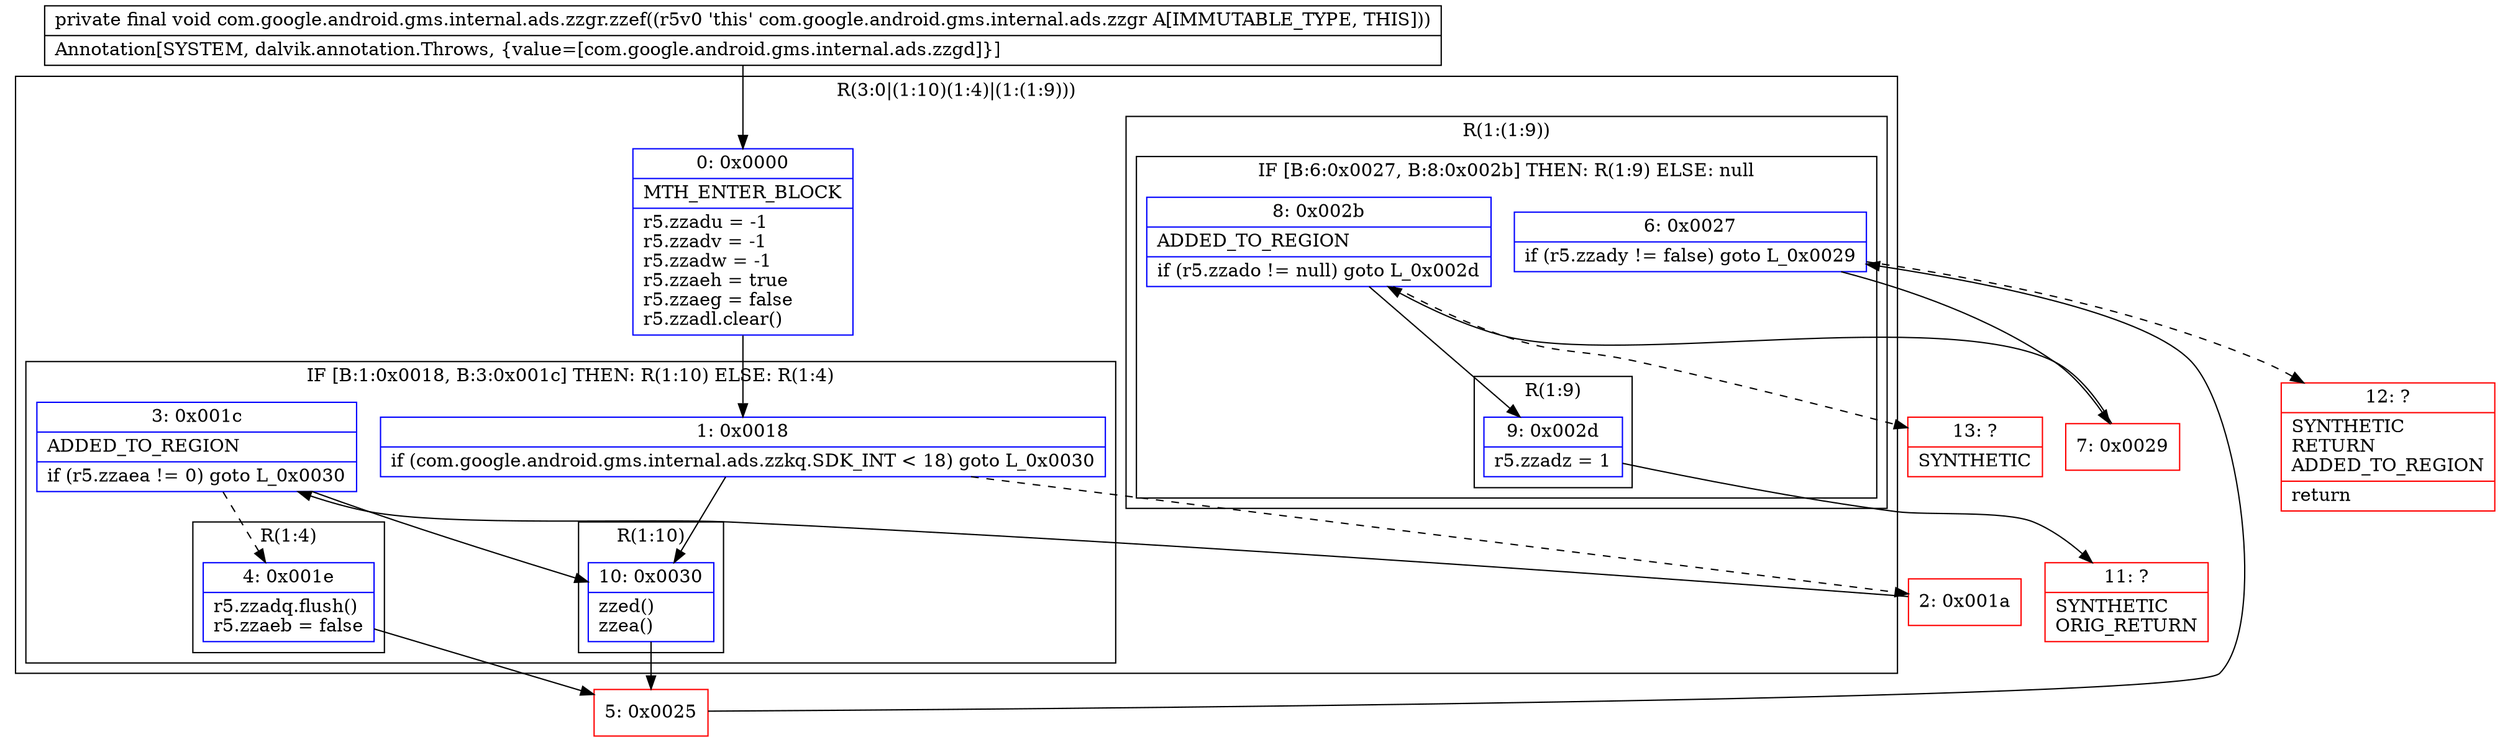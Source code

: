 digraph "CFG forcom.google.android.gms.internal.ads.zzgr.zzef()V" {
subgraph cluster_Region_1138374511 {
label = "R(3:0|(1:10)(1:4)|(1:(1:9)))";
node [shape=record,color=blue];
Node_0 [shape=record,label="{0\:\ 0x0000|MTH_ENTER_BLOCK\l|r5.zzadu = \-1\lr5.zzadv = \-1\lr5.zzadw = \-1\lr5.zzaeh = true\lr5.zzaeg = false\lr5.zzadl.clear()\l}"];
subgraph cluster_IfRegion_306453477 {
label = "IF [B:1:0x0018, B:3:0x001c] THEN: R(1:10) ELSE: R(1:4)";
node [shape=record,color=blue];
Node_1 [shape=record,label="{1\:\ 0x0018|if (com.google.android.gms.internal.ads.zzkq.SDK_INT \< 18) goto L_0x0030\l}"];
Node_3 [shape=record,label="{3\:\ 0x001c|ADDED_TO_REGION\l|if (r5.zzaea != 0) goto L_0x0030\l}"];
subgraph cluster_Region_741107583 {
label = "R(1:10)";
node [shape=record,color=blue];
Node_10 [shape=record,label="{10\:\ 0x0030|zzed()\lzzea()\l}"];
}
subgraph cluster_Region_1423540 {
label = "R(1:4)";
node [shape=record,color=blue];
Node_4 [shape=record,label="{4\:\ 0x001e|r5.zzadq.flush()\lr5.zzaeb = false\l}"];
}
}
subgraph cluster_Region_308709014 {
label = "R(1:(1:9))";
node [shape=record,color=blue];
subgraph cluster_IfRegion_550452236 {
label = "IF [B:6:0x0027, B:8:0x002b] THEN: R(1:9) ELSE: null";
node [shape=record,color=blue];
Node_6 [shape=record,label="{6\:\ 0x0027|if (r5.zzady != false) goto L_0x0029\l}"];
Node_8 [shape=record,label="{8\:\ 0x002b|ADDED_TO_REGION\l|if (r5.zzado != null) goto L_0x002d\l}"];
subgraph cluster_Region_1872208117 {
label = "R(1:9)";
node [shape=record,color=blue];
Node_9 [shape=record,label="{9\:\ 0x002d|r5.zzadz = 1\l}"];
}
}
}
}
Node_2 [shape=record,color=red,label="{2\:\ 0x001a}"];
Node_5 [shape=record,color=red,label="{5\:\ 0x0025}"];
Node_7 [shape=record,color=red,label="{7\:\ 0x0029}"];
Node_11 [shape=record,color=red,label="{11\:\ ?|SYNTHETIC\lORIG_RETURN\l}"];
Node_12 [shape=record,color=red,label="{12\:\ ?|SYNTHETIC\lRETURN\lADDED_TO_REGION\l|return\l}"];
Node_13 [shape=record,color=red,label="{13\:\ ?|SYNTHETIC\l}"];
MethodNode[shape=record,label="{private final void com.google.android.gms.internal.ads.zzgr.zzef((r5v0 'this' com.google.android.gms.internal.ads.zzgr A[IMMUTABLE_TYPE, THIS]))  | Annotation[SYSTEM, dalvik.annotation.Throws, \{value=[com.google.android.gms.internal.ads.zzgd]\}]\l}"];
MethodNode -> Node_0;
Node_0 -> Node_1;
Node_1 -> Node_2[style=dashed];
Node_1 -> Node_10;
Node_3 -> Node_4[style=dashed];
Node_3 -> Node_10;
Node_10 -> Node_5;
Node_4 -> Node_5;
Node_6 -> Node_7;
Node_6 -> Node_12[style=dashed];
Node_8 -> Node_9;
Node_8 -> Node_13[style=dashed];
Node_9 -> Node_11;
Node_2 -> Node_3;
Node_5 -> Node_6;
Node_7 -> Node_8;
}

